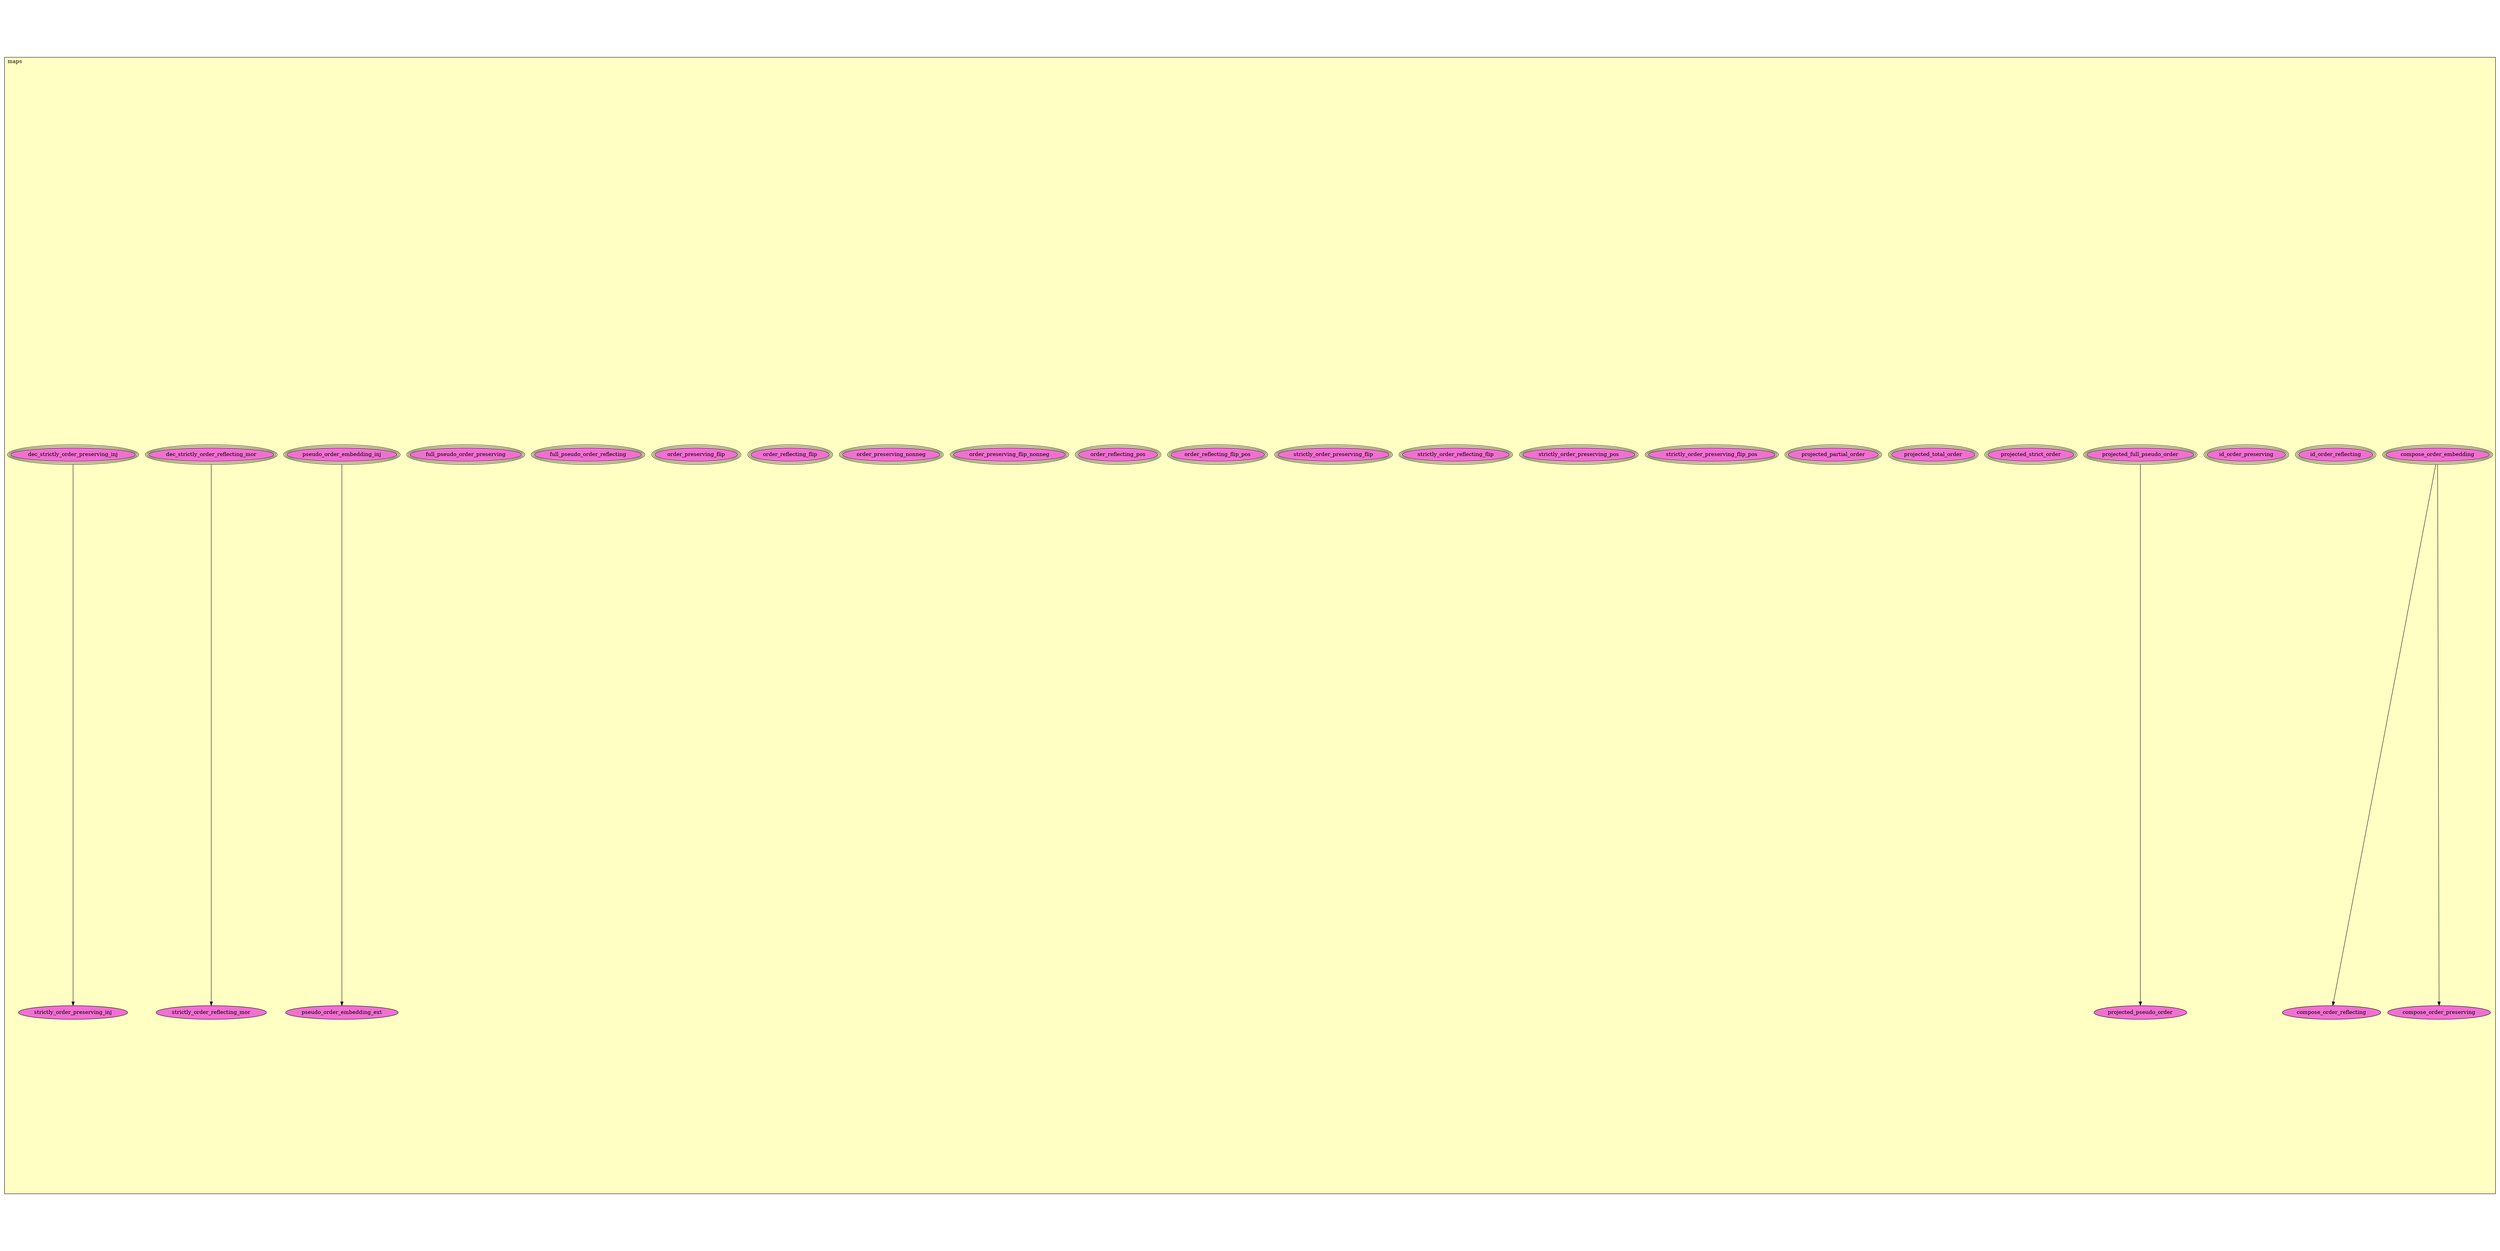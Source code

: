 digraph HoTT_Classes_orders_maps {
  graph [ratio=0.5]
  node [style=filled]
maps_compose_order_embedding [label="compose_order_embedding", URL=<maps.html#compose_order_embedding>, peripheries=3, fillcolor="#F070D1"] ;
maps_compose_order_reflecting [label="compose_order_reflecting", URL=<maps.html#compose_order_reflecting>, fillcolor="#F070D1"] ;
maps_compose_order_preserving [label="compose_order_preserving", URL=<maps.html#compose_order_preserving>, fillcolor="#F070D1"] ;
maps_id_order_reflecting [label="id_order_reflecting", URL=<maps.html#id_order_reflecting>, peripheries=3, fillcolor="#F070D1"] ;
maps_id_order_preserving [label="id_order_preserving", URL=<maps.html#id_order_preserving>, peripheries=3, fillcolor="#F070D1"] ;
maps_projected_full_pseudo_order [label="projected_full_pseudo_order", URL=<maps.html#projected_full_pseudo_order>, peripheries=3, fillcolor="#F070D1"] ;
maps_projected_pseudo_order [label="projected_pseudo_order", URL=<maps.html#projected_pseudo_order>, fillcolor="#F070D1"] ;
maps_projected_strict_order [label="projected_strict_order", URL=<maps.html#projected_strict_order>, peripheries=3, fillcolor="#F070D1"] ;
maps_projected_total_order [label="projected_total_order", URL=<maps.html#projected_total_order>, peripheries=3, fillcolor="#F070D1"] ;
maps_projected_partial_order [label="projected_partial_order", URL=<maps.html#projected_partial_order>, peripheries=3, fillcolor="#F070D1"] ;
maps_strictly_order_preserving_flip_pos [label="strictly_order_preserving_flip_pos", URL=<maps.html#strictly_order_preserving_flip_pos>, peripheries=3, fillcolor="#F070D1"] ;
maps_strictly_order_preserving_pos [label="strictly_order_preserving_pos", URL=<maps.html#strictly_order_preserving_pos>, peripheries=3, fillcolor="#F070D1"] ;
maps_strictly_order_reflecting_flip [label="strictly_order_reflecting_flip", URL=<maps.html#strictly_order_reflecting_flip>, peripheries=3, fillcolor="#F070D1"] ;
maps_strictly_order_preserving_flip [label="strictly_order_preserving_flip", URL=<maps.html#strictly_order_preserving_flip>, peripheries=3, fillcolor="#F070D1"] ;
maps_order_reflecting_flip_pos [label="order_reflecting_flip_pos", URL=<maps.html#order_reflecting_flip_pos>, peripheries=3, fillcolor="#F070D1"] ;
maps_order_reflecting_pos [label="order_reflecting_pos", URL=<maps.html#order_reflecting_pos>, peripheries=3, fillcolor="#F070D1"] ;
maps_order_preserving_flip_nonneg [label="order_preserving_flip_nonneg", URL=<maps.html#order_preserving_flip_nonneg>, peripheries=3, fillcolor="#F070D1"] ;
maps_order_preserving_nonneg [label="order_preserving_nonneg", URL=<maps.html#order_preserving_nonneg>, peripheries=3, fillcolor="#F070D1"] ;
maps_order_reflecting_flip [label="order_reflecting_flip", URL=<maps.html#order_reflecting_flip>, peripheries=3, fillcolor="#F070D1"] ;
maps_order_preserving_flip [label="order_preserving_flip", URL=<maps.html#order_preserving_flip>, peripheries=3, fillcolor="#F070D1"] ;
maps_full_pseudo_order_reflecting [label="full_pseudo_order_reflecting", URL=<maps.html#full_pseudo_order_reflecting>, peripheries=3, fillcolor="#F070D1"] ;
maps_full_pseudo_order_preserving [label="full_pseudo_order_preserving", URL=<maps.html#full_pseudo_order_preserving>, peripheries=3, fillcolor="#F070D1"] ;
maps_pseudo_order_embedding_inj [label="pseudo_order_embedding_inj", URL=<maps.html#pseudo_order_embedding_inj>, peripheries=3, fillcolor="#F070D1"] ;
maps_pseudo_order_embedding_ext [label="pseudo_order_embedding_ext", URL=<maps.html#pseudo_order_embedding_ext>, fillcolor="#F070D1"] ;
maps_dec_strictly_order_reflecting_mor [label="dec_strictly_order_reflecting_mor", URL=<maps.html#dec_strictly_order_reflecting_mor>, peripheries=3, fillcolor="#F070D1"] ;
maps_dec_strictly_order_preserving_inj [label="dec_strictly_order_preserving_inj", URL=<maps.html#dec_strictly_order_preserving_inj>, peripheries=3, fillcolor="#F070D1"] ;
maps_strictly_order_reflecting_mor [label="strictly_order_reflecting_mor", URL=<maps.html#strictly_order_reflecting_mor>, fillcolor="#F070D1"] ;
maps_strictly_order_preserving_inj [label="strictly_order_preserving_inj", URL=<maps.html#strictly_order_preserving_inj>, fillcolor="#F070D1"] ;
  maps_compose_order_embedding -> maps_compose_order_reflecting [] ;
  maps_compose_order_embedding -> maps_compose_order_preserving [] ;
  maps_projected_full_pseudo_order -> maps_projected_pseudo_order [] ;
  maps_pseudo_order_embedding_inj -> maps_pseudo_order_embedding_ext [] ;
  maps_dec_strictly_order_reflecting_mor -> maps_strictly_order_reflecting_mor [] ;
  maps_dec_strictly_order_preserving_inj -> maps_strictly_order_preserving_inj [] ;
subgraph cluster_maps { label="maps"; fillcolor="#FFFFC3"; labeljust=l; style=filled 
maps_strictly_order_preserving_inj; maps_strictly_order_reflecting_mor; maps_dec_strictly_order_preserving_inj; maps_dec_strictly_order_reflecting_mor; maps_pseudo_order_embedding_ext; maps_pseudo_order_embedding_inj; maps_full_pseudo_order_preserving; maps_full_pseudo_order_reflecting; maps_order_preserving_flip; maps_order_reflecting_flip; maps_order_preserving_nonneg; maps_order_preserving_flip_nonneg; maps_order_reflecting_pos; maps_order_reflecting_flip_pos; maps_strictly_order_preserving_flip; maps_strictly_order_reflecting_flip; maps_strictly_order_preserving_pos; maps_strictly_order_preserving_flip_pos; maps_projected_partial_order; maps_projected_total_order; maps_projected_strict_order; maps_projected_pseudo_order; maps_projected_full_pseudo_order; maps_id_order_preserving; maps_id_order_reflecting; maps_compose_order_preserving; maps_compose_order_reflecting; maps_compose_order_embedding; };
} /* END */

